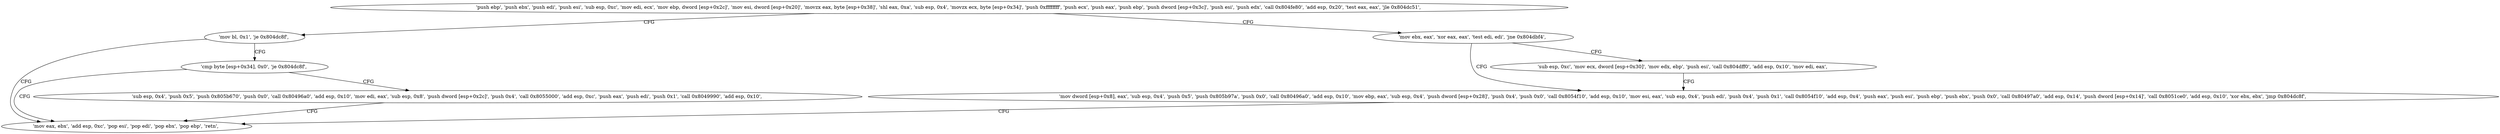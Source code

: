 digraph "func" {
"134536096" [label = "'push ebp', 'push ebx', 'push edi', 'push esi', 'sub esp, 0xc', 'mov edi, ecx', 'mov ebp, dword [esp+0x2c]', 'mov esi, dword [esp+0x20]', 'movzx eax, byte [esp+0x38]', 'shl eax, 0xa', 'sub esp, 0x4', 'movzx ecx, byte [esp+0x34]', 'push 0xffffffff', 'push ecx', 'push eax', 'push ebp', 'push dword [esp+0x3c]', 'push esi', 'push edx', 'call 0x804fe80', 'add esp, 0x20', 'test eax, eax', 'jle 0x804dc51', " ]
"134536273" [label = "'mov bl, 0x1', 'je 0x804dc8f', " ]
"134536152" [label = "'mov ebx, eax', 'xor eax, eax', 'test edi, edi', 'jne 0x804dbf4', " ]
"134536335" [label = "'mov eax, ebx', 'add esp, 0xc', 'pop esi', 'pop edi', 'pop ebx', 'pop ebp', 'retn', " ]
"134536277" [label = "'cmp byte [esp+0x34], 0x0', 'je 0x804dc8f', " ]
"134536180" [label = "'mov dword [esp+0x8], eax', 'sub esp, 0x4', 'push 0x5', 'push 0x805b97a', 'push 0x0', 'call 0x80496a0', 'add esp, 0x10', 'mov ebp, eax', 'sub esp, 0x4', 'push dword [esp+0x28]', 'push 0x4', 'push 0x0', 'call 0x8054f10', 'add esp, 0x10', 'mov esi, eax', 'sub esp, 0x4', 'push edi', 'push 0x4', 'push 0x1', 'call 0x8054f10', 'add esp, 0x4', 'push eax', 'push esi', 'push ebp', 'push ebx', 'push 0x0', 'call 0x80497a0', 'add esp, 0x14', 'push dword [esp+0x14]', 'call 0x8051ce0', 'add esp, 0x10', 'xor ebx, ebx', 'jmp 0x804dc8f', " ]
"134536160" [label = "'sub esp, 0xc', 'mov ecx, dword [esp+0x30]', 'mov edx, ebp', 'push esi', 'call 0x804dff0', 'add esp, 0x10', 'mov edi, eax', " ]
"134536284" [label = "'sub esp, 0x4', 'push 0x5', 'push 0x805b670', 'push 0x0', 'call 0x80496a0', 'add esp, 0x10', 'mov edi, eax', 'sub esp, 0x8', 'push dword [esp+0x2c]', 'push 0x4', 'call 0x8055000', 'add esp, 0xc', 'push eax', 'push edi', 'push 0x1', 'call 0x8049990', 'add esp, 0x10', " ]
"134536096" -> "134536273" [ label = "CFG" ]
"134536096" -> "134536152" [ label = "CFG" ]
"134536273" -> "134536335" [ label = "CFG" ]
"134536273" -> "134536277" [ label = "CFG" ]
"134536152" -> "134536180" [ label = "CFG" ]
"134536152" -> "134536160" [ label = "CFG" ]
"134536277" -> "134536335" [ label = "CFG" ]
"134536277" -> "134536284" [ label = "CFG" ]
"134536180" -> "134536335" [ label = "CFG" ]
"134536160" -> "134536180" [ label = "CFG" ]
"134536284" -> "134536335" [ label = "CFG" ]
}
